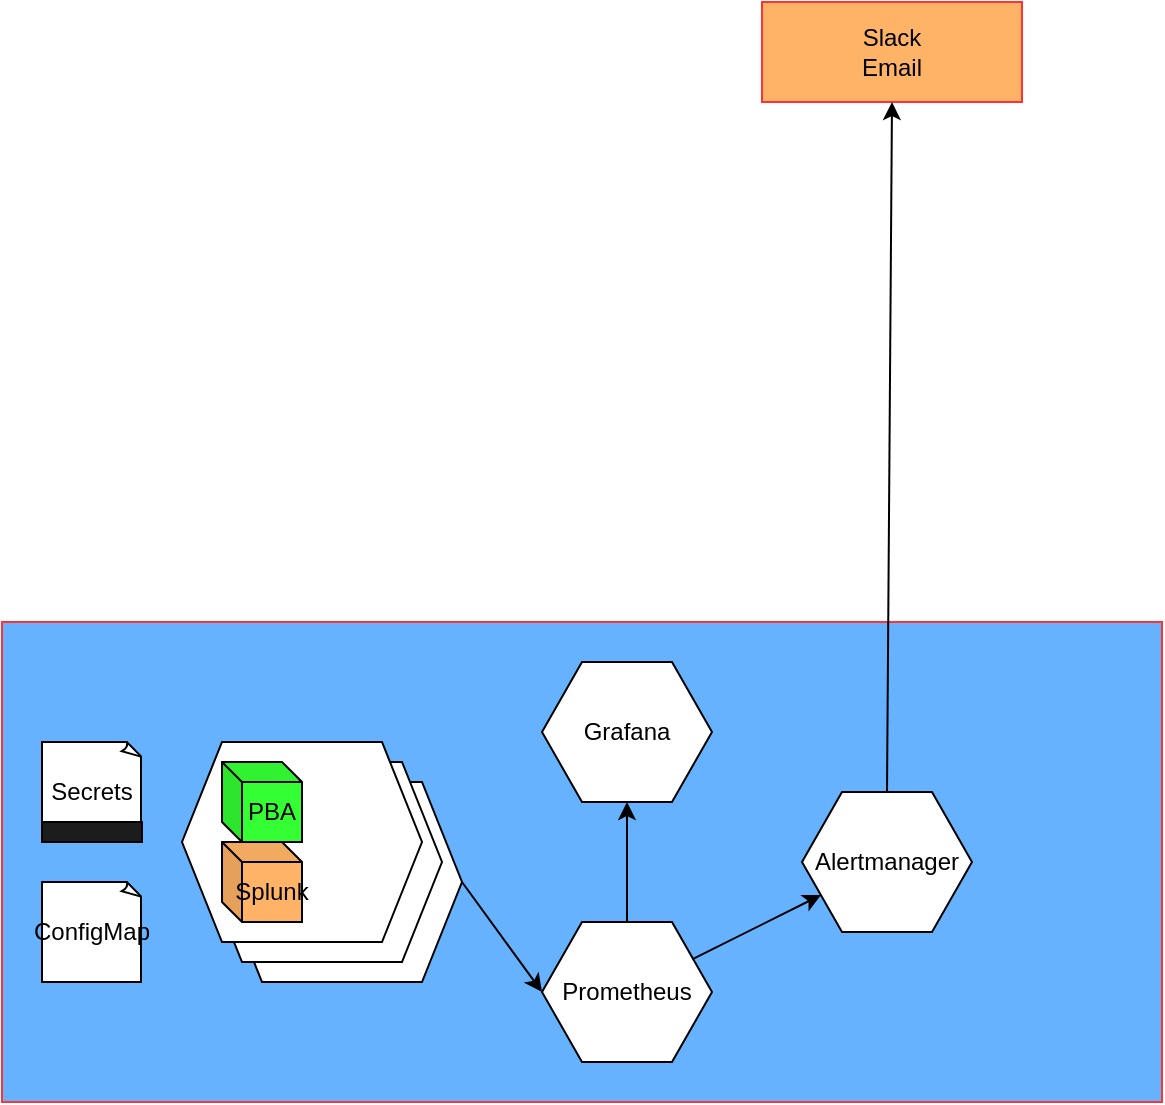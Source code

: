 <mxfile version="13.8.1" type="github"><diagram id="meQB7EKRZSLQ8JKxNmxb" name="Page-1"><mxGraphModel dx="1295" dy="790" grid="1" gridSize="10" guides="1" tooltips="1" connect="1" arrows="1" fold="1" page="1" pageScale="1" pageWidth="850" pageHeight="1100" math="0" shadow="0"><root><mxCell id="0"/><mxCell id="1" parent="0"/><mxCell id="UAkIiWrNFvkgWf4De5He-48" value="" style="rounded=0;whiteSpace=wrap;html=1;strokeColor=#FF3333;fillColor=#66B2FF;" vertex="1" parent="1"><mxGeometry x="60" y="800" width="580" height="240" as="geometry"/></mxCell><mxCell id="UAkIiWrNFvkgWf4De5He-11" value="" style="shape=hexagon;perimeter=hexagonPerimeter2;whiteSpace=wrap;html=1;fixedSize=1;" vertex="1" parent="1"><mxGeometry x="170" y="880" width="120" height="100" as="geometry"/></mxCell><mxCell id="UAkIiWrNFvkgWf4De5He-12" value="" style="shape=hexagon;perimeter=hexagonPerimeter2;whiteSpace=wrap;html=1;fixedSize=1;" vertex="1" parent="1"><mxGeometry x="160" y="870" width="120" height="100" as="geometry"/></mxCell><mxCell id="UAkIiWrNFvkgWf4De5He-13" value="" style="shape=hexagon;perimeter=hexagonPerimeter2;whiteSpace=wrap;html=1;fixedSize=1;" vertex="1" parent="1"><mxGeometry x="150" y="860" width="120" height="100" as="geometry"/></mxCell><object label="PBA" id="UAkIiWrNFvkgWf4De5He-14"><mxCell style="shape=cube;whiteSpace=wrap;html=1;boundedLbl=1;backgroundOutline=1;darkOpacity=0.05;darkOpacity2=0.1;size=10;fillColor=#33FF33;" vertex="1" parent="1"><mxGeometry x="170" y="870" width="40" height="40" as="geometry"/></mxCell></object><mxCell id="UAkIiWrNFvkgWf4De5He-15" value="Splunk" style="shape=cube;whiteSpace=wrap;html=1;boundedLbl=1;backgroundOutline=1;darkOpacity=0.05;darkOpacity2=0.1;size=10;fillColor=#FFB366;" vertex="1" parent="1"><mxGeometry x="170" y="910" width="40" height="40" as="geometry"/></mxCell><mxCell id="UAkIiWrNFvkgWf4De5He-21" value="ConfigMap" style="whiteSpace=wrap;html=1;shape=mxgraph.basic.document" vertex="1" parent="1"><mxGeometry x="80" y="930" width="50" height="50" as="geometry"/></mxCell><mxCell id="UAkIiWrNFvkgWf4De5He-22" value="Secrets" style="whiteSpace=wrap;html=1;shape=mxgraph.basic.document" vertex="1" parent="1"><mxGeometry x="80" y="860" width="50" height="50" as="geometry"/></mxCell><mxCell id="UAkIiWrNFvkgWf4De5He-34" value="" style="verticalLabelPosition=bottom;verticalAlign=top;html=1;shape=mxgraph.basic.rect;fillColor2=none;strokeWidth=1;size=20;indent=5;fillColor=#1C1C1C;" vertex="1" parent="1"><mxGeometry x="80" y="900" width="50" height="10" as="geometry"/></mxCell><mxCell id="UAkIiWrNFvkgWf4De5He-35" value="Prometheus" style="shape=hexagon;perimeter=hexagonPerimeter2;whiteSpace=wrap;html=1;fixedSize=1;" vertex="1" parent="1"><mxGeometry x="330" y="950" width="85" height="70" as="geometry"/></mxCell><mxCell id="UAkIiWrNFvkgWf4De5He-36" value="Grafana" style="shape=hexagon;perimeter=hexagonPerimeter2;whiteSpace=wrap;html=1;fixedSize=1;" vertex="1" parent="1"><mxGeometry x="330" y="820" width="85" height="70" as="geometry"/></mxCell><mxCell id="UAkIiWrNFvkgWf4De5He-37" value="Alertmanager" style="shape=hexagon;perimeter=hexagonPerimeter2;whiteSpace=wrap;html=1;fixedSize=1;" vertex="1" parent="1"><mxGeometry x="460" y="885" width="85" height="70" as="geometry"/></mxCell><mxCell id="UAkIiWrNFvkgWf4De5He-38" value="" style="endArrow=classic;html=1;exitX=1;exitY=0.5;exitDx=0;exitDy=0;entryX=0;entryY=0.5;entryDx=0;entryDy=0;" edge="1" parent="1" source="UAkIiWrNFvkgWf4De5He-11" target="UAkIiWrNFvkgWf4De5He-35"><mxGeometry width="50" height="50" relative="1" as="geometry"><mxPoint x="310" y="840" as="sourcePoint"/><mxPoint x="360" y="790" as="targetPoint"/><Array as="points"/></mxGeometry></mxCell><mxCell id="UAkIiWrNFvkgWf4De5He-40" value="" style="endArrow=classic;html=1;exitX=0.5;exitY=0;exitDx=0;exitDy=0;entryX=0.5;entryY=1;entryDx=0;entryDy=0;" edge="1" parent="1" source="UAkIiWrNFvkgWf4De5He-35" target="UAkIiWrNFvkgWf4De5He-36"><mxGeometry width="50" height="50" relative="1" as="geometry"><mxPoint x="300" y="961" as="sourcePoint"/><mxPoint x="340" y="996" as="targetPoint"/><Array as="points"/></mxGeometry></mxCell><mxCell id="UAkIiWrNFvkgWf4De5He-41" value="" style="endArrow=classic;html=1;" edge="1" parent="1" source="UAkIiWrNFvkgWf4De5He-35" target="UAkIiWrNFvkgWf4De5He-37"><mxGeometry width="50" height="50" relative="1" as="geometry"><mxPoint x="382.5" y="960" as="sourcePoint"/><mxPoint x="382.5" y="900" as="targetPoint"/><Array as="points"/></mxGeometry></mxCell><mxCell id="UAkIiWrNFvkgWf4De5He-43" value="Slack&lt;br&gt;Email" style="rounded=0;whiteSpace=wrap;html=1;strokeColor=#FF3333;fillColor=#FFB366;" vertex="1" parent="1"><mxGeometry x="440" y="490" width="130" height="50" as="geometry"/></mxCell><mxCell id="UAkIiWrNFvkgWf4De5He-44" value="" style="endArrow=classic;html=1;exitX=0.5;exitY=0;exitDx=0;exitDy=0;entryX=0.5;entryY=1;entryDx=0;entryDy=0;" edge="1" parent="1" source="UAkIiWrNFvkgWf4De5He-37" target="UAkIiWrNFvkgWf4De5He-43"><mxGeometry width="50" height="50" relative="1" as="geometry"><mxPoint x="382.5" y="960" as="sourcePoint"/><mxPoint x="382.5" y="900" as="targetPoint"/><Array as="points"/></mxGeometry></mxCell></root></mxGraphModel></diagram></mxfile>